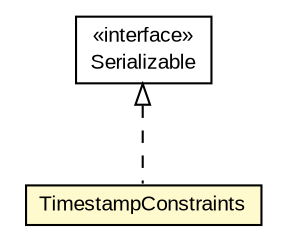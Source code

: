 #!/usr/local/bin/dot
#
# Class diagram 
# Generated by UMLGraph version R5_6-24-gf6e263 (http://www.umlgraph.org/)
#

digraph G {
	edge [fontname="arial",fontsize=10,labelfontname="arial",labelfontsize=10];
	node [fontname="arial",fontsize=10,shape=plaintext];
	nodesep=0.25;
	ranksep=0.5;
	// eu.europa.esig.jaxb.policy.TimestampConstraints
	c721013 [label=<<table title="eu.europa.esig.jaxb.policy.TimestampConstraints" border="0" cellborder="1" cellspacing="0" cellpadding="2" port="p" bgcolor="lemonChiffon" href="./TimestampConstraints.html">
		<tr><td><table border="0" cellspacing="0" cellpadding="1">
<tr><td align="center" balign="center"> TimestampConstraints </td></tr>
		</table></td></tr>
		</table>>, URL="./TimestampConstraints.html", fontname="arial", fontcolor="black", fontsize=10.0];
	//eu.europa.esig.jaxb.policy.TimestampConstraints implements java.io.Serializable
	c721712:p -> c721013:p [dir=back,arrowtail=empty,style=dashed];
	// java.io.Serializable
	c721712 [label=<<table title="java.io.Serializable" border="0" cellborder="1" cellspacing="0" cellpadding="2" port="p" href="http://java.sun.com/j2se/1.4.2/docs/api/java/io/Serializable.html">
		<tr><td><table border="0" cellspacing="0" cellpadding="1">
<tr><td align="center" balign="center"> &#171;interface&#187; </td></tr>
<tr><td align="center" balign="center"> Serializable </td></tr>
		</table></td></tr>
		</table>>, URL="http://java.sun.com/j2se/1.4.2/docs/api/java/io/Serializable.html", fontname="arial", fontcolor="black", fontsize=10.0];
}

